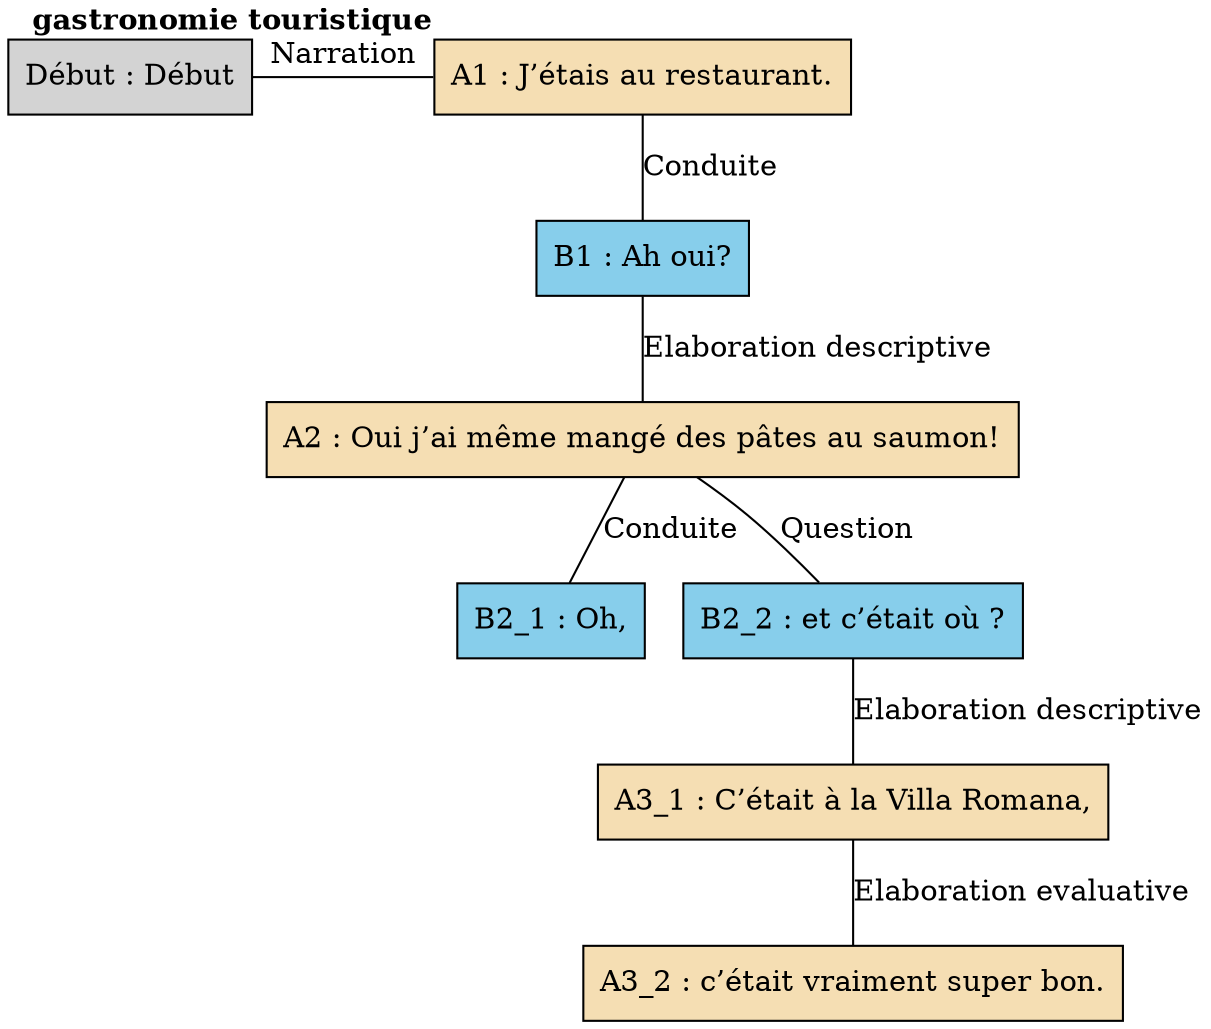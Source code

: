 digraph E06 {
	node [shape=box style=filled]
	"Début" [label="Début : Début" xlabel=""]
	A1 [label="A1 : J’étais au restaurant." fillcolor=wheat xlabel=<<B>gastronomie touristique</B>>]
	B1 [label="B1 : Ah oui?" fillcolor=skyblue xlabel=""]
	A2 [label="A2 : Oui j’ai même mangé des pâtes au saumon!" fillcolor=wheat xlabel=""]
	B2_1 [label="B2_1 : Oh," fillcolor=skyblue xlabel=""]
	B2_2 [label="B2_2 : et c’était où ?" fillcolor=skyblue xlabel=""]
	A3_1 [label="A3_1 : C’était à la Villa Romana," fillcolor=wheat xlabel=""]
	A3_2 [label="A3_2 : c’était vraiment super bon." fillcolor=wheat xlabel=""]
	{
		rank=same
		"Début"
		A1
		"Début" -> A1 [label=Narration dir=none]
	}
	A1 -> B1 [label=Conduite dir=none]
	B1 -> A2 [label="Elaboration descriptive" dir=none]
	A2 -> B2_1 [label=Conduite dir=none]
	B2_2 -> A3_1 [label="Elaboration descriptive" dir=none]
	A3_1 -> A3_2 [label="Elaboration evaluative" dir=none]
	A2 -> B2_2 [label=Question dir=none]
}
